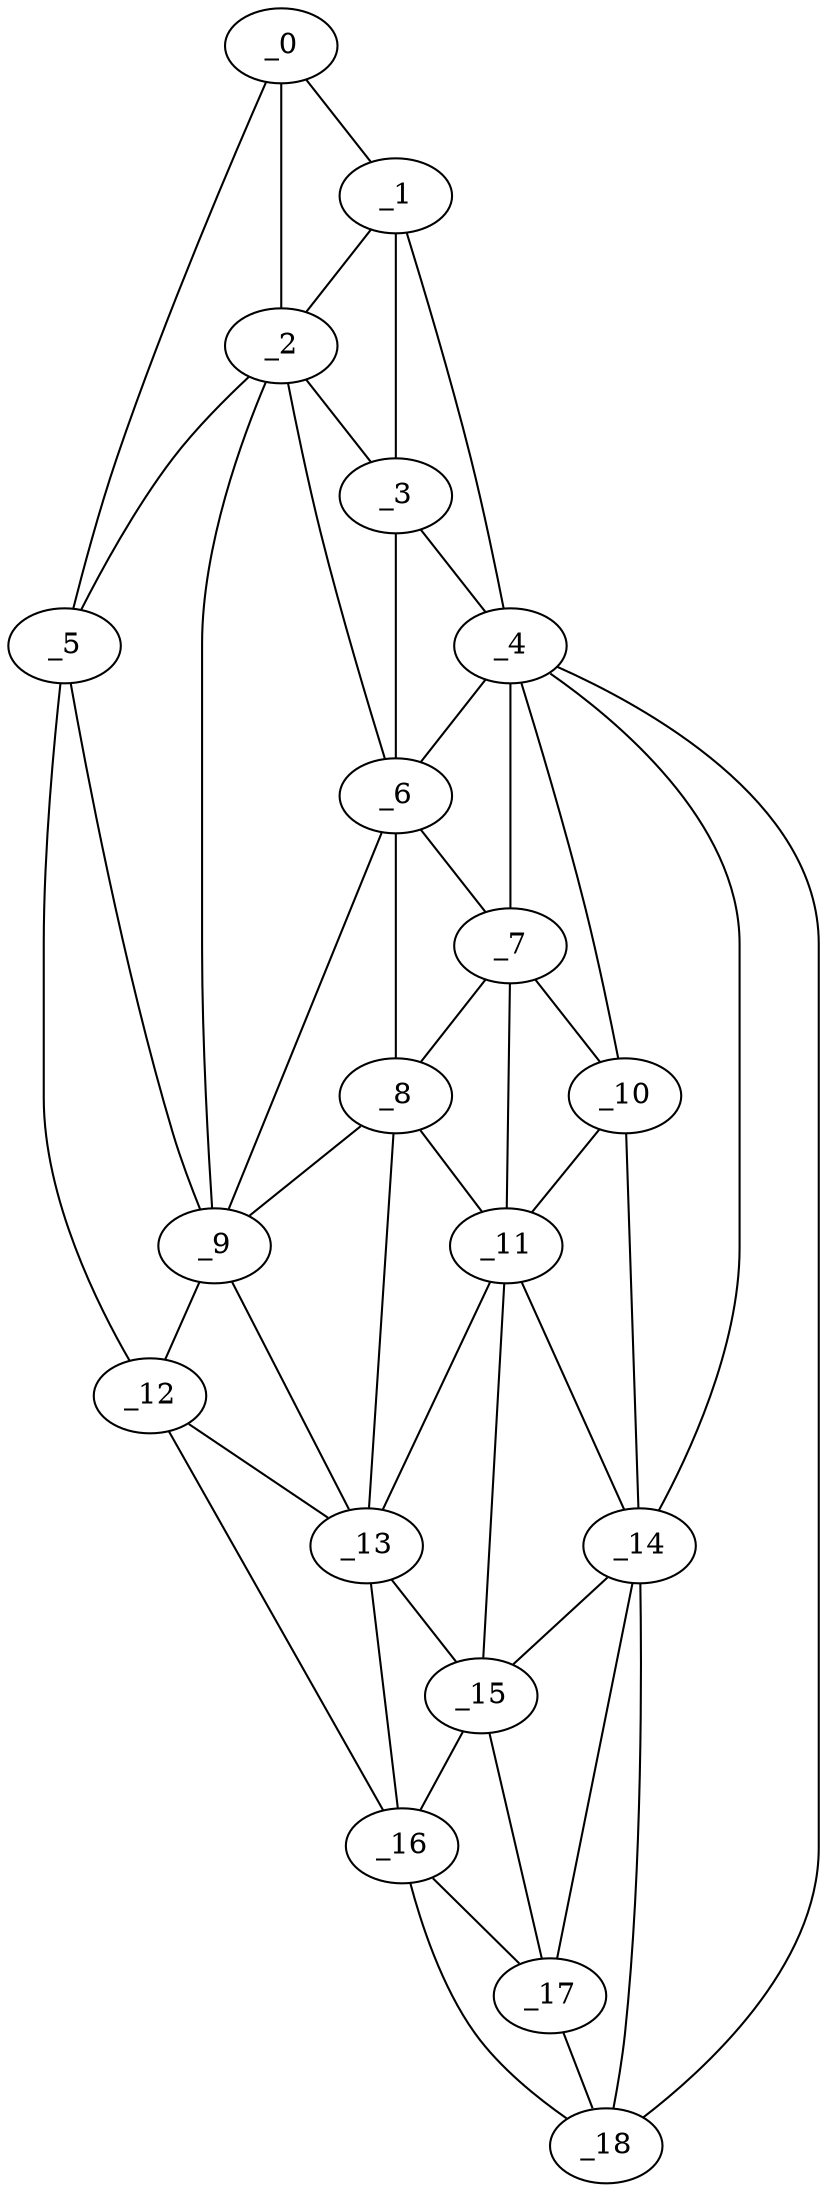 graph "obj15__120.gxl" {
	_0	 [x=6,
		y=79];
	_1	 [x=9,
		y=66];
	_0 -- _1	 [valence=1];
	_2	 [x=49,
		y=71];
	_0 -- _2	 [valence=1];
	_5	 [x=69,
		y=89];
	_0 -- _5	 [valence=1];
	_1 -- _2	 [valence=2];
	_3	 [x=54,
		y=41];
	_1 -- _3	 [valence=2];
	_4	 [x=65,
		y=34];
	_1 -- _4	 [valence=1];
	_2 -- _3	 [valence=2];
	_2 -- _5	 [valence=2];
	_6	 [x=72,
		y=52];
	_2 -- _6	 [valence=2];
	_9	 [x=84,
		y=76];
	_2 -- _9	 [valence=1];
	_3 -- _4	 [valence=2];
	_3 -- _6	 [valence=2];
	_4 -- _6	 [valence=2];
	_7	 [x=82,
		y=50];
	_4 -- _7	 [valence=2];
	_10	 [x=85,
		y=47];
	_4 -- _10	 [valence=2];
	_14	 [x=106,
		y=48];
	_4 -- _14	 [valence=1];
	_18	 [x=120,
		y=46];
	_4 -- _18	 [valence=1];
	_5 -- _9	 [valence=2];
	_12	 [x=88,
		y=82];
	_5 -- _12	 [valence=1];
	_6 -- _7	 [valence=1];
	_8	 [x=83,
		y=57];
	_6 -- _8	 [valence=1];
	_6 -- _9	 [valence=2];
	_7 -- _8	 [valence=2];
	_7 -- _10	 [valence=2];
	_11	 [x=87,
		y=56];
	_7 -- _11	 [valence=2];
	_8 -- _9	 [valence=2];
	_8 -- _11	 [valence=1];
	_13	 [x=89,
		y=67];
	_8 -- _13	 [valence=1];
	_9 -- _12	 [valence=2];
	_9 -- _13	 [valence=1];
	_10 -- _11	 [valence=2];
	_10 -- _14	 [valence=2];
	_11 -- _13	 [valence=2];
	_11 -- _14	 [valence=2];
	_15	 [x=107,
		y=55];
	_11 -- _15	 [valence=1];
	_12 -- _13	 [valence=2];
	_16	 [x=112,
		y=67];
	_12 -- _16	 [valence=1];
	_13 -- _15	 [valence=2];
	_13 -- _16	 [valence=2];
	_14 -- _15	 [valence=1];
	_17	 [x=113,
		y=55];
	_14 -- _17	 [valence=2];
	_14 -- _18	 [valence=2];
	_15 -- _16	 [valence=1];
	_15 -- _17	 [valence=2];
	_16 -- _17	 [valence=1];
	_16 -- _18	 [valence=1];
	_17 -- _18	 [valence=1];
}
